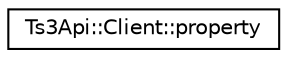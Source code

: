 digraph "Graficzna hierarchia klas"
{
  edge [fontname="Helvetica",fontsize="10",labelfontname="Helvetica",labelfontsize="10"];
  node [fontname="Helvetica",fontsize="10",shape=record];
  rankdir="LR";
  Node1 [label="Ts3Api::Client::property",height=0.2,width=0.4,color="black", fillcolor="white", style="filled",URL="$struct_ts3_api_1_1_client_1_1property.html"];
}
